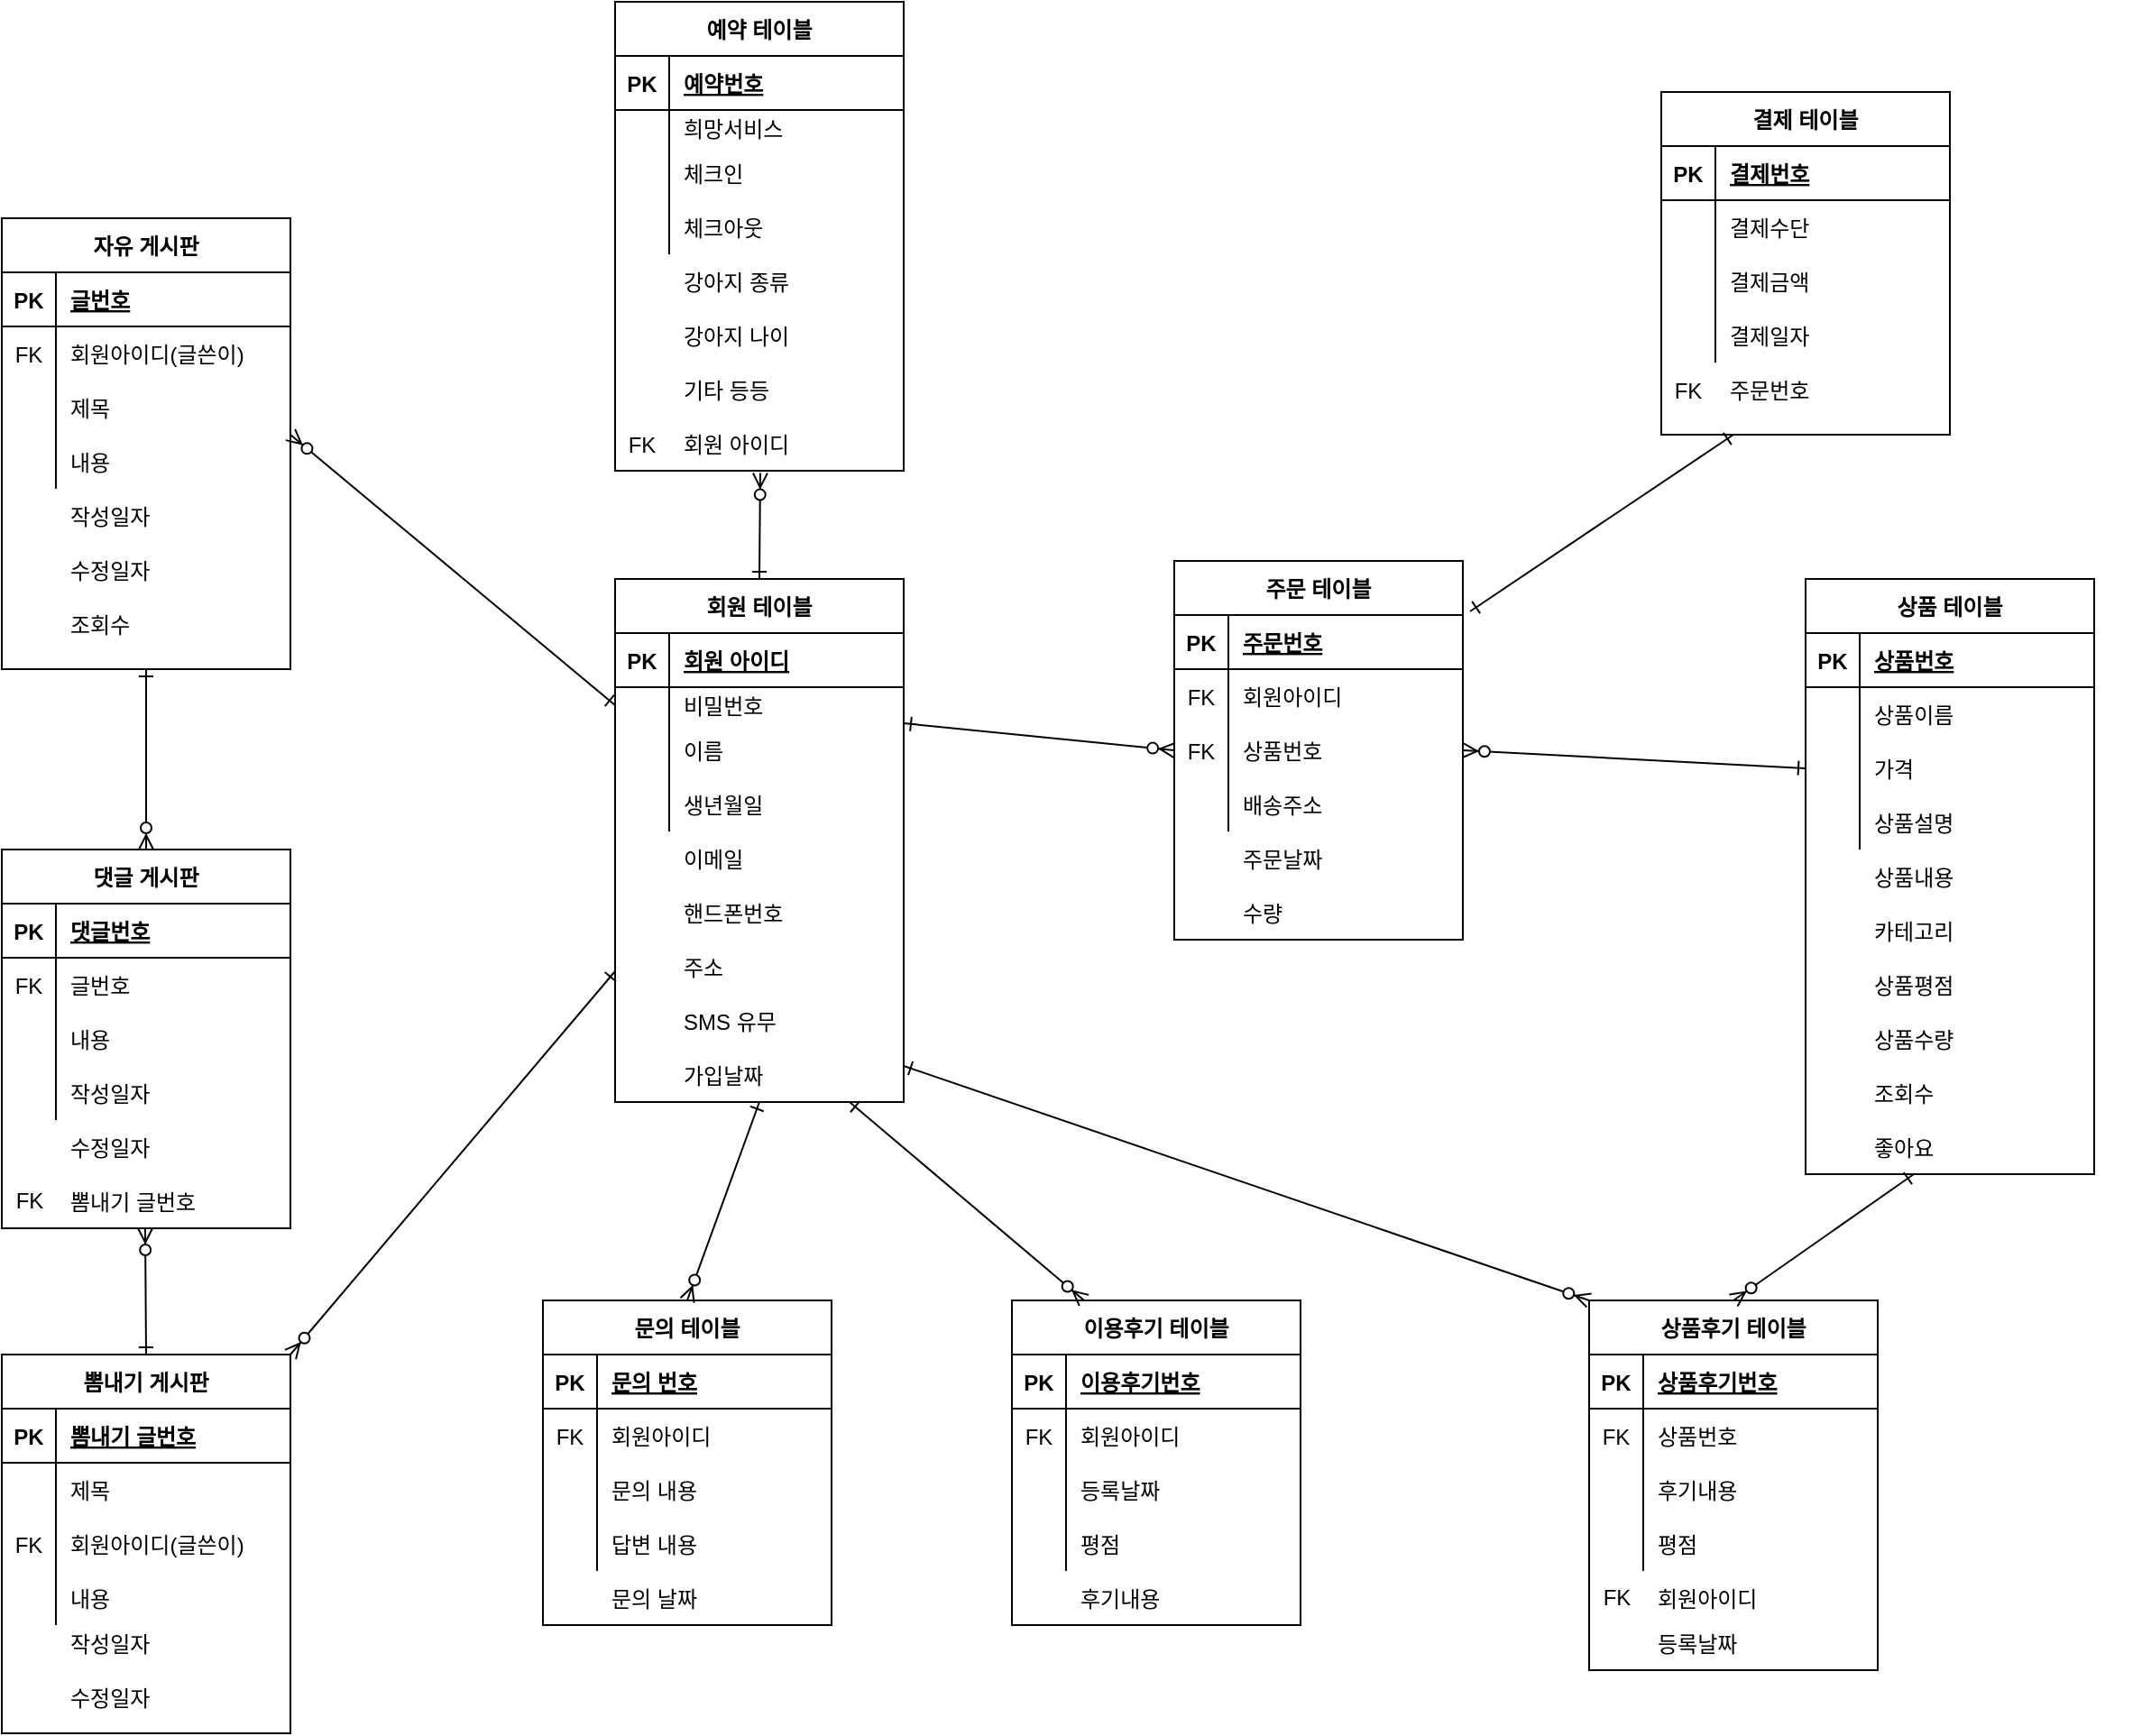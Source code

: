 <mxfile version="15.0.6" type="device"><diagram id="R2lEEEUBdFMjLlhIrx00" name="Page-1"><mxGraphModel dx="2881" dy="2234" grid="1" gridSize="10" guides="1" tooltips="1" connect="1" arrows="1" fold="1" page="1" pageScale="1" pageWidth="850" pageHeight="1100" math="0" shadow="0" extFonts="Permanent Marker^https://fonts.googleapis.com/css?family=Permanent+Marker"><root><mxCell id="0"/><mxCell id="1" parent="0"/><mxCell id="il6JlwwWQ7DgOIimiz9a-12" value="회원 테이블" style="shape=table;startSize=30;container=1;collapsible=1;childLayout=tableLayout;fixedRows=1;rowLines=0;fontStyle=1;align=center;resizeLast=1;" parent="1" vertex="1"><mxGeometry x="100" y="160" width="160" height="290" as="geometry"/></mxCell><mxCell id="il6JlwwWQ7DgOIimiz9a-13" value="" style="shape=partialRectangle;collapsible=0;dropTarget=0;pointerEvents=0;fillColor=none;top=0;left=0;bottom=1;right=0;points=[[0,0.5],[1,0.5]];portConstraint=eastwest;" parent="il6JlwwWQ7DgOIimiz9a-12" vertex="1"><mxGeometry y="30" width="160" height="30" as="geometry"/></mxCell><mxCell id="il6JlwwWQ7DgOIimiz9a-14" value="PK" style="shape=partialRectangle;connectable=0;fillColor=none;top=0;left=0;bottom=0;right=0;fontStyle=1;overflow=hidden;" parent="il6JlwwWQ7DgOIimiz9a-13" vertex="1"><mxGeometry width="30" height="30" as="geometry"/></mxCell><mxCell id="il6JlwwWQ7DgOIimiz9a-15" value="회원 아이디" style="shape=partialRectangle;connectable=0;fillColor=none;top=0;left=0;bottom=0;right=0;align=left;spacingLeft=6;fontStyle=5;overflow=hidden;" parent="il6JlwwWQ7DgOIimiz9a-13" vertex="1"><mxGeometry x="30" width="130" height="30" as="geometry"/></mxCell><mxCell id="il6JlwwWQ7DgOIimiz9a-16" value="" style="shape=partialRectangle;collapsible=0;dropTarget=0;pointerEvents=0;fillColor=none;top=0;left=0;bottom=0;right=0;points=[[0,0.5],[1,0.5]];portConstraint=eastwest;" parent="il6JlwwWQ7DgOIimiz9a-12" vertex="1"><mxGeometry y="60" width="160" height="20" as="geometry"/></mxCell><mxCell id="il6JlwwWQ7DgOIimiz9a-17" value="" style="shape=partialRectangle;connectable=0;fillColor=none;top=0;left=0;bottom=0;right=0;editable=1;overflow=hidden;" parent="il6JlwwWQ7DgOIimiz9a-16" vertex="1"><mxGeometry width="30" height="20" as="geometry"/></mxCell><mxCell id="il6JlwwWQ7DgOIimiz9a-18" value="비밀번호" style="shape=partialRectangle;connectable=0;fillColor=none;top=0;left=0;bottom=0;right=0;align=left;spacingLeft=6;overflow=hidden;" parent="il6JlwwWQ7DgOIimiz9a-16" vertex="1"><mxGeometry x="30" width="130" height="20" as="geometry"/></mxCell><mxCell id="il6JlwwWQ7DgOIimiz9a-19" value="" style="shape=partialRectangle;collapsible=0;dropTarget=0;pointerEvents=0;fillColor=none;top=0;left=0;bottom=0;right=0;points=[[0,0.5],[1,0.5]];portConstraint=eastwest;" parent="il6JlwwWQ7DgOIimiz9a-12" vertex="1"><mxGeometry y="80" width="160" height="30" as="geometry"/></mxCell><mxCell id="il6JlwwWQ7DgOIimiz9a-20" value="" style="shape=partialRectangle;connectable=0;fillColor=none;top=0;left=0;bottom=0;right=0;editable=1;overflow=hidden;" parent="il6JlwwWQ7DgOIimiz9a-19" vertex="1"><mxGeometry width="30" height="30" as="geometry"/></mxCell><mxCell id="il6JlwwWQ7DgOIimiz9a-21" value="이름" style="shape=partialRectangle;connectable=0;fillColor=none;top=0;left=0;bottom=0;right=0;align=left;spacingLeft=6;overflow=hidden;" parent="il6JlwwWQ7DgOIimiz9a-19" vertex="1"><mxGeometry x="30" width="130" height="30" as="geometry"/></mxCell><mxCell id="il6JlwwWQ7DgOIimiz9a-22" value="" style="shape=partialRectangle;collapsible=0;dropTarget=0;pointerEvents=0;fillColor=none;top=0;left=0;bottom=0;right=0;points=[[0,0.5],[1,0.5]];portConstraint=eastwest;" parent="il6JlwwWQ7DgOIimiz9a-12" vertex="1"><mxGeometry y="110" width="160" height="30" as="geometry"/></mxCell><mxCell id="il6JlwwWQ7DgOIimiz9a-23" value="" style="shape=partialRectangle;connectable=0;fillColor=none;top=0;left=0;bottom=0;right=0;editable=1;overflow=hidden;" parent="il6JlwwWQ7DgOIimiz9a-22" vertex="1"><mxGeometry width="30" height="30" as="geometry"/></mxCell><mxCell id="il6JlwwWQ7DgOIimiz9a-24" value="생년월일    " style="shape=partialRectangle;connectable=0;fillColor=none;top=0;left=0;bottom=0;right=0;align=left;spacingLeft=6;overflow=hidden;" parent="il6JlwwWQ7DgOIimiz9a-22" vertex="1"><mxGeometry x="30" width="130" height="30" as="geometry"/></mxCell><mxCell id="il6JlwwWQ7DgOIimiz9a-27" value="이메일" style="shape=partialRectangle;connectable=0;fillColor=none;top=0;left=0;bottom=0;right=0;align=left;spacingLeft=6;overflow=hidden;" parent="1" vertex="1"><mxGeometry x="130" y="300" width="130" height="30" as="geometry"/></mxCell><mxCell id="il6JlwwWQ7DgOIimiz9a-28" value="핸드폰번호" style="shape=partialRectangle;connectable=0;fillColor=none;top=0;left=0;bottom=0;right=0;align=left;spacingLeft=6;overflow=hidden;" parent="1" vertex="1"><mxGeometry x="130" y="330" width="130" height="30" as="geometry"/></mxCell><mxCell id="il6JlwwWQ7DgOIimiz9a-29" value="주소" style="shape=partialRectangle;connectable=0;fillColor=none;top=0;left=0;bottom=0;right=0;align=left;spacingLeft=6;overflow=hidden;" parent="1" vertex="1"><mxGeometry x="130" y="360" width="130" height="30" as="geometry"/></mxCell><mxCell id="il6JlwwWQ7DgOIimiz9a-30" value="SMS 유무" style="shape=partialRectangle;connectable=0;fillColor=none;top=0;left=0;bottom=0;right=0;align=left;spacingLeft=6;overflow=hidden;" parent="1" vertex="1"><mxGeometry x="130" y="390" width="130" height="30" as="geometry"/></mxCell><mxCell id="il6JlwwWQ7DgOIimiz9a-31" value="가입날짜" style="shape=partialRectangle;connectable=0;fillColor=none;top=0;left=0;bottom=0;right=0;align=left;spacingLeft=6;overflow=hidden;" parent="1" vertex="1"><mxGeometry x="130" y="420" width="130" height="30" as="geometry"/></mxCell><mxCell id="il6JlwwWQ7DgOIimiz9a-32" value="" style="shape=partialRectangle;connectable=0;fillColor=none;top=0;left=0;bottom=0;right=0;align=left;spacingLeft=6;overflow=hidden;" parent="1" vertex="1"><mxGeometry x="130" y="450" width="150" height="30" as="geometry"/></mxCell><mxCell id="il6JlwwWQ7DgOIimiz9a-33" value="주문 테이블" style="shape=table;startSize=30;container=1;collapsible=1;childLayout=tableLayout;fixedRows=1;rowLines=0;fontStyle=1;align=center;resizeLast=1;" parent="1" vertex="1"><mxGeometry x="410" y="150" width="160" height="210" as="geometry"/></mxCell><mxCell id="il6JlwwWQ7DgOIimiz9a-34" value="" style="shape=partialRectangle;collapsible=0;dropTarget=0;pointerEvents=0;fillColor=none;top=0;left=0;bottom=1;right=0;points=[[0,0.5],[1,0.5]];portConstraint=eastwest;" parent="il6JlwwWQ7DgOIimiz9a-33" vertex="1"><mxGeometry y="30" width="160" height="30" as="geometry"/></mxCell><mxCell id="il6JlwwWQ7DgOIimiz9a-35" value="PK" style="shape=partialRectangle;connectable=0;fillColor=none;top=0;left=0;bottom=0;right=0;fontStyle=1;overflow=hidden;" parent="il6JlwwWQ7DgOIimiz9a-34" vertex="1"><mxGeometry width="30" height="30" as="geometry"/></mxCell><mxCell id="il6JlwwWQ7DgOIimiz9a-36" value="주문번호" style="shape=partialRectangle;connectable=0;fillColor=none;top=0;left=0;bottom=0;right=0;align=left;spacingLeft=6;fontStyle=5;overflow=hidden;" parent="il6JlwwWQ7DgOIimiz9a-34" vertex="1"><mxGeometry x="30" width="130" height="30" as="geometry"/></mxCell><mxCell id="il6JlwwWQ7DgOIimiz9a-37" value="" style="shape=partialRectangle;collapsible=0;dropTarget=0;pointerEvents=0;fillColor=none;top=0;left=0;bottom=0;right=0;points=[[0,0.5],[1,0.5]];portConstraint=eastwest;" parent="il6JlwwWQ7DgOIimiz9a-33" vertex="1"><mxGeometry y="60" width="160" height="30" as="geometry"/></mxCell><mxCell id="il6JlwwWQ7DgOIimiz9a-38" value="FK" style="shape=partialRectangle;connectable=0;fillColor=none;top=0;left=0;bottom=0;right=0;editable=1;overflow=hidden;" parent="il6JlwwWQ7DgOIimiz9a-37" vertex="1"><mxGeometry width="30" height="30" as="geometry"/></mxCell><mxCell id="il6JlwwWQ7DgOIimiz9a-39" value="회원아이디" style="shape=partialRectangle;connectable=0;fillColor=none;top=0;left=0;bottom=0;right=0;align=left;spacingLeft=6;overflow=hidden;" parent="il6JlwwWQ7DgOIimiz9a-37" vertex="1"><mxGeometry x="30" width="130" height="30" as="geometry"/></mxCell><mxCell id="il6JlwwWQ7DgOIimiz9a-40" value="" style="shape=partialRectangle;collapsible=0;dropTarget=0;pointerEvents=0;fillColor=none;top=0;left=0;bottom=0;right=0;points=[[0,0.5],[1,0.5]];portConstraint=eastwest;" parent="il6JlwwWQ7DgOIimiz9a-33" vertex="1"><mxGeometry y="90" width="160" height="30" as="geometry"/></mxCell><mxCell id="il6JlwwWQ7DgOIimiz9a-41" value="FK" style="shape=partialRectangle;connectable=0;fillColor=none;top=0;left=0;bottom=0;right=0;editable=1;overflow=hidden;" parent="il6JlwwWQ7DgOIimiz9a-40" vertex="1"><mxGeometry width="30" height="30" as="geometry"/></mxCell><mxCell id="il6JlwwWQ7DgOIimiz9a-42" value="상품번호" style="shape=partialRectangle;connectable=0;fillColor=none;top=0;left=0;bottom=0;right=0;align=left;spacingLeft=6;overflow=hidden;" parent="il6JlwwWQ7DgOIimiz9a-40" vertex="1"><mxGeometry x="30" width="130" height="30" as="geometry"/></mxCell><mxCell id="il6JlwwWQ7DgOIimiz9a-43" value="" style="shape=partialRectangle;collapsible=0;dropTarget=0;pointerEvents=0;fillColor=none;top=0;left=0;bottom=0;right=0;points=[[0,0.5],[1,0.5]];portConstraint=eastwest;" parent="il6JlwwWQ7DgOIimiz9a-33" vertex="1"><mxGeometry y="120" width="160" height="30" as="geometry"/></mxCell><mxCell id="il6JlwwWQ7DgOIimiz9a-44" value="" style="shape=partialRectangle;connectable=0;fillColor=none;top=0;left=0;bottom=0;right=0;editable=1;overflow=hidden;" parent="il6JlwwWQ7DgOIimiz9a-43" vertex="1"><mxGeometry width="30" height="30" as="geometry"/></mxCell><mxCell id="il6JlwwWQ7DgOIimiz9a-45" value="배송주소" style="shape=partialRectangle;connectable=0;fillColor=none;top=0;left=0;bottom=0;right=0;align=left;spacingLeft=6;overflow=hidden;" parent="il6JlwwWQ7DgOIimiz9a-43" vertex="1"><mxGeometry x="30" width="130" height="30" as="geometry"/></mxCell><mxCell id="il6JlwwWQ7DgOIimiz9a-46" value="주문날짜" style="shape=partialRectangle;connectable=0;fillColor=none;top=0;left=0;bottom=0;right=0;align=left;spacingLeft=6;overflow=hidden;" parent="1" vertex="1"><mxGeometry x="440" y="300" width="130" height="30" as="geometry"/></mxCell><mxCell id="il6JlwwWQ7DgOIimiz9a-47" value="상품 테이블" style="shape=table;startSize=30;container=1;collapsible=1;childLayout=tableLayout;fixedRows=1;rowLines=0;fontStyle=1;align=center;resizeLast=1;" parent="1" vertex="1"><mxGeometry x="760" y="160" width="160" height="330" as="geometry"/></mxCell><mxCell id="il6JlwwWQ7DgOIimiz9a-48" value="" style="shape=partialRectangle;collapsible=0;dropTarget=0;pointerEvents=0;fillColor=none;top=0;left=0;bottom=1;right=0;points=[[0,0.5],[1,0.5]];portConstraint=eastwest;" parent="il6JlwwWQ7DgOIimiz9a-47" vertex="1"><mxGeometry y="30" width="160" height="30" as="geometry"/></mxCell><mxCell id="il6JlwwWQ7DgOIimiz9a-49" value="PK" style="shape=partialRectangle;connectable=0;fillColor=none;top=0;left=0;bottom=0;right=0;fontStyle=1;overflow=hidden;" parent="il6JlwwWQ7DgOIimiz9a-48" vertex="1"><mxGeometry width="30" height="30" as="geometry"/></mxCell><mxCell id="il6JlwwWQ7DgOIimiz9a-50" value="상품번호" style="shape=partialRectangle;connectable=0;fillColor=none;top=0;left=0;bottom=0;right=0;align=left;spacingLeft=6;fontStyle=5;overflow=hidden;" parent="il6JlwwWQ7DgOIimiz9a-48" vertex="1"><mxGeometry x="30" width="130" height="30" as="geometry"/></mxCell><mxCell id="il6JlwwWQ7DgOIimiz9a-51" value="" style="shape=partialRectangle;collapsible=0;dropTarget=0;pointerEvents=0;fillColor=none;top=0;left=0;bottom=0;right=0;points=[[0,0.5],[1,0.5]];portConstraint=eastwest;" parent="il6JlwwWQ7DgOIimiz9a-47" vertex="1"><mxGeometry y="60" width="160" height="30" as="geometry"/></mxCell><mxCell id="il6JlwwWQ7DgOIimiz9a-52" value="" style="shape=partialRectangle;connectable=0;fillColor=none;top=0;left=0;bottom=0;right=0;editable=1;overflow=hidden;" parent="il6JlwwWQ7DgOIimiz9a-51" vertex="1"><mxGeometry width="30" height="30" as="geometry"/></mxCell><mxCell id="il6JlwwWQ7DgOIimiz9a-53" value="상품이름" style="shape=partialRectangle;connectable=0;fillColor=none;top=0;left=0;bottom=0;right=0;align=left;spacingLeft=6;overflow=hidden;" parent="il6JlwwWQ7DgOIimiz9a-51" vertex="1"><mxGeometry x="30" width="130" height="30" as="geometry"/></mxCell><mxCell id="il6JlwwWQ7DgOIimiz9a-54" value="" style="shape=partialRectangle;collapsible=0;dropTarget=0;pointerEvents=0;fillColor=none;top=0;left=0;bottom=0;right=0;points=[[0,0.5],[1,0.5]];portConstraint=eastwest;" parent="il6JlwwWQ7DgOIimiz9a-47" vertex="1"><mxGeometry y="90" width="160" height="30" as="geometry"/></mxCell><mxCell id="il6JlwwWQ7DgOIimiz9a-55" value="" style="shape=partialRectangle;connectable=0;fillColor=none;top=0;left=0;bottom=0;right=0;editable=1;overflow=hidden;" parent="il6JlwwWQ7DgOIimiz9a-54" vertex="1"><mxGeometry width="30" height="30" as="geometry"/></mxCell><mxCell id="il6JlwwWQ7DgOIimiz9a-56" value="가격" style="shape=partialRectangle;connectable=0;fillColor=none;top=0;left=0;bottom=0;right=0;align=left;spacingLeft=6;overflow=hidden;" parent="il6JlwwWQ7DgOIimiz9a-54" vertex="1"><mxGeometry x="30" width="130" height="30" as="geometry"/></mxCell><mxCell id="il6JlwwWQ7DgOIimiz9a-57" value="" style="shape=partialRectangle;collapsible=0;dropTarget=0;pointerEvents=0;fillColor=none;top=0;left=0;bottom=0;right=0;points=[[0,0.5],[1,0.5]];portConstraint=eastwest;" parent="il6JlwwWQ7DgOIimiz9a-47" vertex="1"><mxGeometry y="120" width="160" height="30" as="geometry"/></mxCell><mxCell id="il6JlwwWQ7DgOIimiz9a-58" value="" style="shape=partialRectangle;connectable=0;fillColor=none;top=0;left=0;bottom=0;right=0;editable=1;overflow=hidden;" parent="il6JlwwWQ7DgOIimiz9a-57" vertex="1"><mxGeometry width="30" height="30" as="geometry"/></mxCell><mxCell id="il6JlwwWQ7DgOIimiz9a-59" value="상품설명" style="shape=partialRectangle;connectable=0;fillColor=none;top=0;left=0;bottom=0;right=0;align=left;spacingLeft=6;overflow=hidden;" parent="il6JlwwWQ7DgOIimiz9a-57" vertex="1"><mxGeometry x="30" width="130" height="30" as="geometry"/></mxCell><mxCell id="il6JlwwWQ7DgOIimiz9a-60" value="상품내용" style="shape=partialRectangle;connectable=0;fillColor=none;top=0;left=0;bottom=0;right=0;align=left;spacingLeft=6;overflow=hidden;" parent="1" vertex="1"><mxGeometry x="790" y="310" width="130" height="30" as="geometry"/></mxCell><mxCell id="il6JlwwWQ7DgOIimiz9a-61" value="카테고리" style="shape=partialRectangle;connectable=0;fillColor=none;top=0;left=0;bottom=0;right=0;align=left;spacingLeft=6;overflow=hidden;" parent="1" vertex="1"><mxGeometry x="790" y="340" width="130" height="30" as="geometry"/></mxCell><mxCell id="il6JlwwWQ7DgOIimiz9a-62" value="상품평점" style="shape=partialRectangle;connectable=0;fillColor=none;top=0;left=0;bottom=0;right=0;align=left;spacingLeft=6;overflow=hidden;" parent="1" vertex="1"><mxGeometry x="790" y="370" width="130" height="30" as="geometry"/></mxCell><mxCell id="il6JlwwWQ7DgOIimiz9a-63" value="상품수량" style="shape=partialRectangle;connectable=0;fillColor=none;top=0;left=0;bottom=0;right=0;align=left;spacingLeft=6;overflow=hidden;" parent="1" vertex="1"><mxGeometry x="790" y="400" width="130" height="30" as="geometry"/></mxCell><mxCell id="il6JlwwWQ7DgOIimiz9a-64" value="조회수" style="shape=partialRectangle;connectable=0;fillColor=none;top=0;left=0;bottom=0;right=0;align=left;spacingLeft=6;overflow=hidden;" parent="1" vertex="1"><mxGeometry x="790" y="430" width="130" height="30" as="geometry"/></mxCell><mxCell id="il6JlwwWQ7DgOIimiz9a-65" value="좋아요" style="shape=partialRectangle;connectable=0;fillColor=none;top=0;left=0;bottom=0;right=0;align=left;spacingLeft=6;overflow=hidden;" parent="1" vertex="1"><mxGeometry x="790" y="460" width="130" height="30" as="geometry"/></mxCell><mxCell id="il6JlwwWQ7DgOIimiz9a-79" value="예약 테이블" style="shape=table;startSize=30;container=1;collapsible=1;childLayout=tableLayout;fixedRows=1;rowLines=0;fontStyle=1;align=center;resizeLast=1;" parent="1" vertex="1"><mxGeometry x="100" y="-160" width="160" height="260" as="geometry"/></mxCell><mxCell id="il6JlwwWQ7DgOIimiz9a-80" value="" style="shape=partialRectangle;collapsible=0;dropTarget=0;pointerEvents=0;fillColor=none;top=0;left=0;bottom=1;right=0;points=[[0,0.5],[1,0.5]];portConstraint=eastwest;" parent="il6JlwwWQ7DgOIimiz9a-79" vertex="1"><mxGeometry y="30" width="160" height="30" as="geometry"/></mxCell><mxCell id="il6JlwwWQ7DgOIimiz9a-81" value="PK" style="shape=partialRectangle;connectable=0;fillColor=none;top=0;left=0;bottom=0;right=0;fontStyle=1;overflow=hidden;" parent="il6JlwwWQ7DgOIimiz9a-80" vertex="1"><mxGeometry width="30" height="30" as="geometry"/></mxCell><mxCell id="il6JlwwWQ7DgOIimiz9a-82" value="예약번호" style="shape=partialRectangle;connectable=0;fillColor=none;top=0;left=0;bottom=0;right=0;align=left;spacingLeft=6;fontStyle=5;overflow=hidden;" parent="il6JlwwWQ7DgOIimiz9a-80" vertex="1"><mxGeometry x="30" width="130" height="30" as="geometry"/></mxCell><mxCell id="il6JlwwWQ7DgOIimiz9a-83" value="" style="shape=partialRectangle;collapsible=0;dropTarget=0;pointerEvents=0;fillColor=none;top=0;left=0;bottom=0;right=0;points=[[0,0.5],[1,0.5]];portConstraint=eastwest;" parent="il6JlwwWQ7DgOIimiz9a-79" vertex="1"><mxGeometry y="60" width="160" height="20" as="geometry"/></mxCell><mxCell id="il6JlwwWQ7DgOIimiz9a-84" value="" style="shape=partialRectangle;connectable=0;fillColor=none;top=0;left=0;bottom=0;right=0;editable=1;overflow=hidden;" parent="il6JlwwWQ7DgOIimiz9a-83" vertex="1"><mxGeometry width="30" height="20" as="geometry"/></mxCell><mxCell id="il6JlwwWQ7DgOIimiz9a-85" value="희망서비스" style="shape=partialRectangle;connectable=0;fillColor=none;top=0;left=0;bottom=0;right=0;align=left;spacingLeft=6;overflow=hidden;" parent="il6JlwwWQ7DgOIimiz9a-83" vertex="1"><mxGeometry x="30" width="130" height="20" as="geometry"/></mxCell><mxCell id="il6JlwwWQ7DgOIimiz9a-86" value="" style="shape=partialRectangle;collapsible=0;dropTarget=0;pointerEvents=0;fillColor=none;top=0;left=0;bottom=0;right=0;points=[[0,0.5],[1,0.5]];portConstraint=eastwest;" parent="il6JlwwWQ7DgOIimiz9a-79" vertex="1"><mxGeometry y="80" width="160" height="30" as="geometry"/></mxCell><mxCell id="il6JlwwWQ7DgOIimiz9a-87" value="" style="shape=partialRectangle;connectable=0;fillColor=none;top=0;left=0;bottom=0;right=0;editable=1;overflow=hidden;" parent="il6JlwwWQ7DgOIimiz9a-86" vertex="1"><mxGeometry width="30" height="30" as="geometry"/></mxCell><mxCell id="il6JlwwWQ7DgOIimiz9a-88" value="체크인" style="shape=partialRectangle;connectable=0;fillColor=none;top=0;left=0;bottom=0;right=0;align=left;spacingLeft=6;overflow=hidden;" parent="il6JlwwWQ7DgOIimiz9a-86" vertex="1"><mxGeometry x="30" width="130" height="30" as="geometry"/></mxCell><mxCell id="il6JlwwWQ7DgOIimiz9a-89" value="" style="shape=partialRectangle;collapsible=0;dropTarget=0;pointerEvents=0;fillColor=none;top=0;left=0;bottom=0;right=0;points=[[0,0.5],[1,0.5]];portConstraint=eastwest;" parent="il6JlwwWQ7DgOIimiz9a-79" vertex="1"><mxGeometry y="110" width="160" height="30" as="geometry"/></mxCell><mxCell id="il6JlwwWQ7DgOIimiz9a-90" value="" style="shape=partialRectangle;connectable=0;fillColor=none;top=0;left=0;bottom=0;right=0;editable=1;overflow=hidden;" parent="il6JlwwWQ7DgOIimiz9a-89" vertex="1"><mxGeometry width="30" height="30" as="geometry"/></mxCell><mxCell id="il6JlwwWQ7DgOIimiz9a-91" value="체크아웃" style="shape=partialRectangle;connectable=0;fillColor=none;top=0;left=0;bottom=0;right=0;align=left;spacingLeft=6;overflow=hidden;" parent="il6JlwwWQ7DgOIimiz9a-89" vertex="1"><mxGeometry x="30" width="130" height="30" as="geometry"/></mxCell><mxCell id="il6JlwwWQ7DgOIimiz9a-92" value="" style="shape=partialRectangle;collapsible=0;dropTarget=0;pointerEvents=0;fillColor=none;top=0;left=0;bottom=0;right=0;points=[[0,0.5],[1,0.5]];portConstraint=eastwest;" parent="1" vertex="1"><mxGeometry x="100" y="-20" width="160" height="30" as="geometry"/></mxCell><mxCell id="il6JlwwWQ7DgOIimiz9a-93" value="" style="shape=partialRectangle;connectable=0;fillColor=none;top=0;left=0;bottom=0;right=0;editable=1;overflow=hidden;" parent="il6JlwwWQ7DgOIimiz9a-92" vertex="1"><mxGeometry width="30" height="30" as="geometry"/></mxCell><mxCell id="il6JlwwWQ7DgOIimiz9a-94" value="강아지 종류" style="shape=partialRectangle;connectable=0;fillColor=none;top=0;left=0;bottom=0;right=0;align=left;spacingLeft=6;overflow=hidden;" parent="il6JlwwWQ7DgOIimiz9a-92" vertex="1"><mxGeometry x="30" width="130" height="30" as="geometry"/></mxCell><mxCell id="il6JlwwWQ7DgOIimiz9a-95" value="" style="shape=partialRectangle;collapsible=0;dropTarget=0;pointerEvents=0;fillColor=none;top=0;left=0;bottom=0;right=0;points=[[0,0.5],[1,0.5]];portConstraint=eastwest;" parent="1" vertex="1"><mxGeometry x="100" y="10" width="160" height="30" as="geometry"/></mxCell><mxCell id="il6JlwwWQ7DgOIimiz9a-96" value="" style="shape=partialRectangle;connectable=0;fillColor=none;top=0;left=0;bottom=0;right=0;editable=1;overflow=hidden;" parent="il6JlwwWQ7DgOIimiz9a-95" vertex="1"><mxGeometry width="30" height="30" as="geometry"/></mxCell><mxCell id="il6JlwwWQ7DgOIimiz9a-97" value="강아지 나이" style="shape=partialRectangle;connectable=0;fillColor=none;top=0;left=0;bottom=0;right=0;align=left;spacingLeft=6;overflow=hidden;" parent="il6JlwwWQ7DgOIimiz9a-95" vertex="1"><mxGeometry x="30" width="130" height="30" as="geometry"/></mxCell><mxCell id="il6JlwwWQ7DgOIimiz9a-98" value="" style="shape=partialRectangle;collapsible=0;dropTarget=0;pointerEvents=0;fillColor=none;top=0;left=0;bottom=0;right=0;points=[[0,0.5],[1,0.5]];portConstraint=eastwest;" parent="1" vertex="1"><mxGeometry x="100" y="40" width="160" height="30" as="geometry"/></mxCell><mxCell id="il6JlwwWQ7DgOIimiz9a-99" value="" style="shape=partialRectangle;connectable=0;fillColor=none;top=0;left=0;bottom=0;right=0;editable=1;overflow=hidden;" parent="il6JlwwWQ7DgOIimiz9a-98" vertex="1"><mxGeometry width="30" height="30" as="geometry"/></mxCell><mxCell id="il6JlwwWQ7DgOIimiz9a-100" value="기타 등등" style="shape=partialRectangle;connectable=0;fillColor=none;top=0;left=0;bottom=0;right=0;align=left;spacingLeft=6;overflow=hidden;" parent="il6JlwwWQ7DgOIimiz9a-98" vertex="1"><mxGeometry x="30" width="130" height="30" as="geometry"/></mxCell><mxCell id="il6JlwwWQ7DgOIimiz9a-101" value="" style="shape=partialRectangle;collapsible=0;dropTarget=0;pointerEvents=0;fillColor=none;top=0;left=0;bottom=0;right=0;points=[[0,0.5],[1,0.5]];portConstraint=eastwest;" parent="1" vertex="1"><mxGeometry x="100" y="70" width="160" height="30" as="geometry"/></mxCell><mxCell id="il6JlwwWQ7DgOIimiz9a-102" value="" style="shape=partialRectangle;connectable=0;fillColor=none;top=0;left=0;bottom=0;right=0;editable=1;overflow=hidden;" parent="il6JlwwWQ7DgOIimiz9a-101" vertex="1"><mxGeometry width="30" height="30" as="geometry"/></mxCell><mxCell id="il6JlwwWQ7DgOIimiz9a-103" value="회원 아이디" style="shape=partialRectangle;connectable=0;fillColor=none;top=0;left=0;bottom=0;right=0;align=left;spacingLeft=6;overflow=hidden;" parent="il6JlwwWQ7DgOIimiz9a-101" vertex="1"><mxGeometry x="30" width="130" height="30" as="geometry"/></mxCell><mxCell id="il6JlwwWQ7DgOIimiz9a-104" value="FK" style="shape=partialRectangle;connectable=0;fillColor=none;top=0;left=0;bottom=0;right=0;editable=1;overflow=hidden;" parent="1" vertex="1"><mxGeometry x="100" y="75" width="30" height="20" as="geometry"/></mxCell><mxCell id="il6JlwwWQ7DgOIimiz9a-105" value="상품후기 테이블" style="shape=table;startSize=30;container=1;collapsible=1;childLayout=tableLayout;fixedRows=1;rowLines=0;fontStyle=1;align=center;resizeLast=1;" parent="1" vertex="1"><mxGeometry x="640" y="560" width="160" height="205" as="geometry"/></mxCell><mxCell id="il6JlwwWQ7DgOIimiz9a-106" value="" style="shape=partialRectangle;collapsible=0;dropTarget=0;pointerEvents=0;fillColor=none;top=0;left=0;bottom=1;right=0;points=[[0,0.5],[1,0.5]];portConstraint=eastwest;" parent="il6JlwwWQ7DgOIimiz9a-105" vertex="1"><mxGeometry y="30" width="160" height="30" as="geometry"/></mxCell><mxCell id="il6JlwwWQ7DgOIimiz9a-107" value="PK" style="shape=partialRectangle;connectable=0;fillColor=none;top=0;left=0;bottom=0;right=0;fontStyle=1;overflow=hidden;" parent="il6JlwwWQ7DgOIimiz9a-106" vertex="1"><mxGeometry width="30" height="30" as="geometry"/></mxCell><mxCell id="il6JlwwWQ7DgOIimiz9a-108" value="상품후기번호" style="shape=partialRectangle;connectable=0;fillColor=none;top=0;left=0;bottom=0;right=0;align=left;spacingLeft=6;fontStyle=5;overflow=hidden;" parent="il6JlwwWQ7DgOIimiz9a-106" vertex="1"><mxGeometry x="30" width="130" height="30" as="geometry"/></mxCell><mxCell id="il6JlwwWQ7DgOIimiz9a-109" value="" style="shape=partialRectangle;collapsible=0;dropTarget=0;pointerEvents=0;fillColor=none;top=0;left=0;bottom=0;right=0;points=[[0,0.5],[1,0.5]];portConstraint=eastwest;" parent="il6JlwwWQ7DgOIimiz9a-105" vertex="1"><mxGeometry y="60" width="160" height="30" as="geometry"/></mxCell><mxCell id="il6JlwwWQ7DgOIimiz9a-110" value="FK" style="shape=partialRectangle;connectable=0;fillColor=none;top=0;left=0;bottom=0;right=0;editable=1;overflow=hidden;" parent="il6JlwwWQ7DgOIimiz9a-109" vertex="1"><mxGeometry width="30" height="30" as="geometry"/></mxCell><mxCell id="il6JlwwWQ7DgOIimiz9a-111" value="상품번호" style="shape=partialRectangle;connectable=0;fillColor=none;top=0;left=0;bottom=0;right=0;align=left;spacingLeft=6;overflow=hidden;" parent="il6JlwwWQ7DgOIimiz9a-109" vertex="1"><mxGeometry x="30" width="130" height="30" as="geometry"/></mxCell><mxCell id="il6JlwwWQ7DgOIimiz9a-112" value="" style="shape=partialRectangle;collapsible=0;dropTarget=0;pointerEvents=0;fillColor=none;top=0;left=0;bottom=0;right=0;points=[[0,0.5],[1,0.5]];portConstraint=eastwest;" parent="il6JlwwWQ7DgOIimiz9a-105" vertex="1"><mxGeometry y="90" width="160" height="30" as="geometry"/></mxCell><mxCell id="il6JlwwWQ7DgOIimiz9a-113" value="" style="shape=partialRectangle;connectable=0;fillColor=none;top=0;left=0;bottom=0;right=0;editable=1;overflow=hidden;" parent="il6JlwwWQ7DgOIimiz9a-112" vertex="1"><mxGeometry width="30" height="30" as="geometry"/></mxCell><mxCell id="il6JlwwWQ7DgOIimiz9a-114" value="후기내용" style="shape=partialRectangle;connectable=0;fillColor=none;top=0;left=0;bottom=0;right=0;align=left;spacingLeft=6;overflow=hidden;" parent="il6JlwwWQ7DgOIimiz9a-112" vertex="1"><mxGeometry x="30" width="130" height="30" as="geometry"/></mxCell><mxCell id="il6JlwwWQ7DgOIimiz9a-115" value="" style="shape=partialRectangle;collapsible=0;dropTarget=0;pointerEvents=0;fillColor=none;top=0;left=0;bottom=0;right=0;points=[[0,0.5],[1,0.5]];portConstraint=eastwest;" parent="il6JlwwWQ7DgOIimiz9a-105" vertex="1"><mxGeometry y="120" width="160" height="30" as="geometry"/></mxCell><mxCell id="il6JlwwWQ7DgOIimiz9a-116" value="" style="shape=partialRectangle;connectable=0;fillColor=none;top=0;left=0;bottom=0;right=0;editable=1;overflow=hidden;" parent="il6JlwwWQ7DgOIimiz9a-115" vertex="1"><mxGeometry width="30" height="30" as="geometry"/></mxCell><mxCell id="il6JlwwWQ7DgOIimiz9a-117" value="평점" style="shape=partialRectangle;connectable=0;fillColor=none;top=0;left=0;bottom=0;right=0;align=left;spacingLeft=6;overflow=hidden;" parent="il6JlwwWQ7DgOIimiz9a-115" vertex="1"><mxGeometry x="30" width="130" height="30" as="geometry"/></mxCell><mxCell id="il6JlwwWQ7DgOIimiz9a-118" value="" style="shape=partialRectangle;collapsible=0;dropTarget=0;pointerEvents=0;fillColor=none;top=0;left=0;bottom=0;right=0;points=[[0,0.5],[1,0.5]];portConstraint=eastwest;" parent="1" vertex="1"><mxGeometry x="790" y="690" width="160" height="30" as="geometry"/></mxCell><mxCell id="il6JlwwWQ7DgOIimiz9a-119" value="" style="shape=partialRectangle;connectable=0;fillColor=none;top=0;left=0;bottom=0;right=0;editable=1;overflow=hidden;" parent="il6JlwwWQ7DgOIimiz9a-118" vertex="1"><mxGeometry width="30" height="30" as="geometry"/></mxCell><mxCell id="il6JlwwWQ7DgOIimiz9a-121" value="결제 테이블" style="shape=table;startSize=30;container=1;collapsible=1;childLayout=tableLayout;fixedRows=1;rowLines=0;fontStyle=1;align=center;resizeLast=1;" parent="1" vertex="1"><mxGeometry x="680" y="-110" width="160" height="190" as="geometry"/></mxCell><mxCell id="il6JlwwWQ7DgOIimiz9a-122" value="" style="shape=partialRectangle;collapsible=0;dropTarget=0;pointerEvents=0;fillColor=none;top=0;left=0;bottom=1;right=0;points=[[0,0.5],[1,0.5]];portConstraint=eastwest;" parent="il6JlwwWQ7DgOIimiz9a-121" vertex="1"><mxGeometry y="30" width="160" height="30" as="geometry"/></mxCell><mxCell id="il6JlwwWQ7DgOIimiz9a-123" value="PK" style="shape=partialRectangle;connectable=0;fillColor=none;top=0;left=0;bottom=0;right=0;fontStyle=1;overflow=hidden;" parent="il6JlwwWQ7DgOIimiz9a-122" vertex="1"><mxGeometry width="30" height="30" as="geometry"/></mxCell><mxCell id="il6JlwwWQ7DgOIimiz9a-124" value="결제번호" style="shape=partialRectangle;connectable=0;fillColor=none;top=0;left=0;bottom=0;right=0;align=left;spacingLeft=6;fontStyle=5;overflow=hidden;" parent="il6JlwwWQ7DgOIimiz9a-122" vertex="1"><mxGeometry x="30" width="130" height="30" as="geometry"/></mxCell><mxCell id="il6JlwwWQ7DgOIimiz9a-125" value="" style="shape=partialRectangle;collapsible=0;dropTarget=0;pointerEvents=0;fillColor=none;top=0;left=0;bottom=0;right=0;points=[[0,0.5],[1,0.5]];portConstraint=eastwest;" parent="il6JlwwWQ7DgOIimiz9a-121" vertex="1"><mxGeometry y="60" width="160" height="30" as="geometry"/></mxCell><mxCell id="il6JlwwWQ7DgOIimiz9a-126" value="" style="shape=partialRectangle;connectable=0;fillColor=none;top=0;left=0;bottom=0;right=0;editable=1;overflow=hidden;" parent="il6JlwwWQ7DgOIimiz9a-125" vertex="1"><mxGeometry width="30" height="30" as="geometry"/></mxCell><mxCell id="il6JlwwWQ7DgOIimiz9a-127" value="결제수단" style="shape=partialRectangle;connectable=0;fillColor=none;top=0;left=0;bottom=0;right=0;align=left;spacingLeft=6;overflow=hidden;" parent="il6JlwwWQ7DgOIimiz9a-125" vertex="1"><mxGeometry x="30" width="130" height="30" as="geometry"/></mxCell><mxCell id="il6JlwwWQ7DgOIimiz9a-128" value="" style="shape=partialRectangle;collapsible=0;dropTarget=0;pointerEvents=0;fillColor=none;top=0;left=0;bottom=0;right=0;points=[[0,0.5],[1,0.5]];portConstraint=eastwest;" parent="il6JlwwWQ7DgOIimiz9a-121" vertex="1"><mxGeometry y="90" width="160" height="30" as="geometry"/></mxCell><mxCell id="il6JlwwWQ7DgOIimiz9a-129" value="" style="shape=partialRectangle;connectable=0;fillColor=none;top=0;left=0;bottom=0;right=0;editable=1;overflow=hidden;" parent="il6JlwwWQ7DgOIimiz9a-128" vertex="1"><mxGeometry width="30" height="30" as="geometry"/></mxCell><mxCell id="il6JlwwWQ7DgOIimiz9a-130" value="결제금액" style="shape=partialRectangle;connectable=0;fillColor=none;top=0;left=0;bottom=0;right=0;align=left;spacingLeft=6;overflow=hidden;" parent="il6JlwwWQ7DgOIimiz9a-128" vertex="1"><mxGeometry x="30" width="130" height="30" as="geometry"/></mxCell><mxCell id="il6JlwwWQ7DgOIimiz9a-131" value="" style="shape=partialRectangle;collapsible=0;dropTarget=0;pointerEvents=0;fillColor=none;top=0;left=0;bottom=0;right=0;points=[[0,0.5],[1,0.5]];portConstraint=eastwest;" parent="il6JlwwWQ7DgOIimiz9a-121" vertex="1"><mxGeometry y="120" width="160" height="30" as="geometry"/></mxCell><mxCell id="il6JlwwWQ7DgOIimiz9a-132" value="" style="shape=partialRectangle;connectable=0;fillColor=none;top=0;left=0;bottom=0;right=0;editable=1;overflow=hidden;" parent="il6JlwwWQ7DgOIimiz9a-131" vertex="1"><mxGeometry width="30" height="30" as="geometry"/></mxCell><mxCell id="il6JlwwWQ7DgOIimiz9a-133" value="결제일자" style="shape=partialRectangle;connectable=0;fillColor=none;top=0;left=0;bottom=0;right=0;align=left;spacingLeft=6;overflow=hidden;" parent="il6JlwwWQ7DgOIimiz9a-131" vertex="1"><mxGeometry x="30" width="130" height="30" as="geometry"/></mxCell><mxCell id="il6JlwwWQ7DgOIimiz9a-134" value="이용후기 테이블" style="shape=table;startSize=30;container=1;collapsible=1;childLayout=tableLayout;fixedRows=1;rowLines=0;fontStyle=1;align=center;resizeLast=1;" parent="1" vertex="1"><mxGeometry x="320" y="560" width="160" height="180" as="geometry"/></mxCell><mxCell id="il6JlwwWQ7DgOIimiz9a-135" value="" style="shape=partialRectangle;collapsible=0;dropTarget=0;pointerEvents=0;fillColor=none;top=0;left=0;bottom=1;right=0;points=[[0,0.5],[1,0.5]];portConstraint=eastwest;" parent="il6JlwwWQ7DgOIimiz9a-134" vertex="1"><mxGeometry y="30" width="160" height="30" as="geometry"/></mxCell><mxCell id="il6JlwwWQ7DgOIimiz9a-136" value="PK" style="shape=partialRectangle;connectable=0;fillColor=none;top=0;left=0;bottom=0;right=0;fontStyle=1;overflow=hidden;" parent="il6JlwwWQ7DgOIimiz9a-135" vertex="1"><mxGeometry width="30" height="30" as="geometry"/></mxCell><mxCell id="il6JlwwWQ7DgOIimiz9a-137" value="이용후기번호" style="shape=partialRectangle;connectable=0;fillColor=none;top=0;left=0;bottom=0;right=0;align=left;spacingLeft=6;fontStyle=5;overflow=hidden;" parent="il6JlwwWQ7DgOIimiz9a-135" vertex="1"><mxGeometry x="30" width="130" height="30" as="geometry"/></mxCell><mxCell id="il6JlwwWQ7DgOIimiz9a-138" value="" style="shape=partialRectangle;collapsible=0;dropTarget=0;pointerEvents=0;fillColor=none;top=0;left=0;bottom=0;right=0;points=[[0,0.5],[1,0.5]];portConstraint=eastwest;" parent="il6JlwwWQ7DgOIimiz9a-134" vertex="1"><mxGeometry y="60" width="160" height="30" as="geometry"/></mxCell><mxCell id="il6JlwwWQ7DgOIimiz9a-139" value="FK" style="shape=partialRectangle;connectable=0;fillColor=none;top=0;left=0;bottom=0;right=0;editable=1;overflow=hidden;" parent="il6JlwwWQ7DgOIimiz9a-138" vertex="1"><mxGeometry width="30" height="30" as="geometry"/></mxCell><mxCell id="il6JlwwWQ7DgOIimiz9a-140" value="회원아이디" style="shape=partialRectangle;connectable=0;fillColor=none;top=0;left=0;bottom=0;right=0;align=left;spacingLeft=6;overflow=hidden;" parent="il6JlwwWQ7DgOIimiz9a-138" vertex="1"><mxGeometry x="30" width="130" height="30" as="geometry"/></mxCell><mxCell id="il6JlwwWQ7DgOIimiz9a-141" value="" style="shape=partialRectangle;collapsible=0;dropTarget=0;pointerEvents=0;fillColor=none;top=0;left=0;bottom=0;right=0;points=[[0,0.5],[1,0.5]];portConstraint=eastwest;" parent="il6JlwwWQ7DgOIimiz9a-134" vertex="1"><mxGeometry y="90" width="160" height="30" as="geometry"/></mxCell><mxCell id="il6JlwwWQ7DgOIimiz9a-142" value="" style="shape=partialRectangle;connectable=0;fillColor=none;top=0;left=0;bottom=0;right=0;editable=1;overflow=hidden;" parent="il6JlwwWQ7DgOIimiz9a-141" vertex="1"><mxGeometry width="30" height="30" as="geometry"/></mxCell><mxCell id="il6JlwwWQ7DgOIimiz9a-143" value="등록날짜" style="shape=partialRectangle;connectable=0;fillColor=none;top=0;left=0;bottom=0;right=0;align=left;spacingLeft=6;overflow=hidden;" parent="il6JlwwWQ7DgOIimiz9a-141" vertex="1"><mxGeometry x="30" width="130" height="30" as="geometry"/></mxCell><mxCell id="il6JlwwWQ7DgOIimiz9a-144" value="" style="shape=partialRectangle;collapsible=0;dropTarget=0;pointerEvents=0;fillColor=none;top=0;left=0;bottom=0;right=0;points=[[0,0.5],[1,0.5]];portConstraint=eastwest;" parent="il6JlwwWQ7DgOIimiz9a-134" vertex="1"><mxGeometry y="120" width="160" height="30" as="geometry"/></mxCell><mxCell id="il6JlwwWQ7DgOIimiz9a-145" value="" style="shape=partialRectangle;connectable=0;fillColor=none;top=0;left=0;bottom=0;right=0;editable=1;overflow=hidden;" parent="il6JlwwWQ7DgOIimiz9a-144" vertex="1"><mxGeometry width="30" height="30" as="geometry"/></mxCell><mxCell id="il6JlwwWQ7DgOIimiz9a-146" value="평점" style="shape=partialRectangle;connectable=0;fillColor=none;top=0;left=0;bottom=0;right=0;align=left;spacingLeft=6;overflow=hidden;" parent="il6JlwwWQ7DgOIimiz9a-144" vertex="1"><mxGeometry x="30" width="130" height="30" as="geometry"/></mxCell><mxCell id="il6JlwwWQ7DgOIimiz9a-147" value="회원아이디" style="shape=partialRectangle;connectable=0;fillColor=none;top=0;left=0;bottom=0;right=0;align=left;spacingLeft=6;overflow=hidden;" parent="1" vertex="1"><mxGeometry x="670" y="710" width="130" height="30" as="geometry"/></mxCell><mxCell id="il6JlwwWQ7DgOIimiz9a-148" value="FK" style="text;html=1;align=center;verticalAlign=middle;resizable=0;points=[];autosize=1;strokeColor=none;fillColor=none;" parent="1" vertex="1"><mxGeometry x="640" y="715" width="30" height="20" as="geometry"/></mxCell><mxCell id="il6JlwwWQ7DgOIimiz9a-149" value="후기내용" style="shape=partialRectangle;connectable=0;fillColor=none;top=0;left=0;bottom=0;right=0;align=left;spacingLeft=6;overflow=hidden;" parent="1" vertex="1"><mxGeometry x="350" y="710" width="130" height="30" as="geometry"/></mxCell><mxCell id="il6JlwwWQ7DgOIimiz9a-150" value="등록날짜" style="shape=partialRectangle;connectable=0;fillColor=none;top=0;left=0;bottom=0;right=0;align=left;spacingLeft=6;overflow=hidden;" parent="1" vertex="1"><mxGeometry x="670" y="735" width="130" height="30" as="geometry"/></mxCell><mxCell id="il6JlwwWQ7DgOIimiz9a-151" value="자유 게시판" style="shape=table;startSize=30;container=1;collapsible=1;childLayout=tableLayout;fixedRows=1;rowLines=0;fontStyle=1;align=center;resizeLast=1;" parent="1" vertex="1"><mxGeometry x="-240" y="-40" width="160" height="250" as="geometry"/></mxCell><mxCell id="il6JlwwWQ7DgOIimiz9a-152" value="" style="shape=partialRectangle;collapsible=0;dropTarget=0;pointerEvents=0;fillColor=none;top=0;left=0;bottom=1;right=0;points=[[0,0.5],[1,0.5]];portConstraint=eastwest;" parent="il6JlwwWQ7DgOIimiz9a-151" vertex="1"><mxGeometry y="30" width="160" height="30" as="geometry"/></mxCell><mxCell id="il6JlwwWQ7DgOIimiz9a-153" value="PK" style="shape=partialRectangle;connectable=0;fillColor=none;top=0;left=0;bottom=0;right=0;fontStyle=1;overflow=hidden;" parent="il6JlwwWQ7DgOIimiz9a-152" vertex="1"><mxGeometry width="30" height="30" as="geometry"/></mxCell><mxCell id="il6JlwwWQ7DgOIimiz9a-154" value="글번호" style="shape=partialRectangle;connectable=0;fillColor=none;top=0;left=0;bottom=0;right=0;align=left;spacingLeft=6;fontStyle=5;overflow=hidden;" parent="il6JlwwWQ7DgOIimiz9a-152" vertex="1"><mxGeometry x="30" width="130" height="30" as="geometry"/></mxCell><mxCell id="il6JlwwWQ7DgOIimiz9a-155" value="" style="shape=partialRectangle;collapsible=0;dropTarget=0;pointerEvents=0;fillColor=none;top=0;left=0;bottom=0;right=0;points=[[0,0.5],[1,0.5]];portConstraint=eastwest;" parent="il6JlwwWQ7DgOIimiz9a-151" vertex="1"><mxGeometry y="60" width="160" height="30" as="geometry"/></mxCell><mxCell id="il6JlwwWQ7DgOIimiz9a-156" value="FK" style="shape=partialRectangle;connectable=0;fillColor=none;top=0;left=0;bottom=0;right=0;editable=1;overflow=hidden;" parent="il6JlwwWQ7DgOIimiz9a-155" vertex="1"><mxGeometry width="30" height="30" as="geometry"/></mxCell><mxCell id="il6JlwwWQ7DgOIimiz9a-157" value="회원아이디(글쓴이)" style="shape=partialRectangle;connectable=0;fillColor=none;top=0;left=0;bottom=0;right=0;align=left;spacingLeft=6;overflow=hidden;" parent="il6JlwwWQ7DgOIimiz9a-155" vertex="1"><mxGeometry x="30" width="130" height="30" as="geometry"/></mxCell><mxCell id="il6JlwwWQ7DgOIimiz9a-158" value="" style="shape=partialRectangle;collapsible=0;dropTarget=0;pointerEvents=0;fillColor=none;top=0;left=0;bottom=0;right=0;points=[[0,0.5],[1,0.5]];portConstraint=eastwest;" parent="il6JlwwWQ7DgOIimiz9a-151" vertex="1"><mxGeometry y="90" width="160" height="30" as="geometry"/></mxCell><mxCell id="il6JlwwWQ7DgOIimiz9a-159" value="" style="shape=partialRectangle;connectable=0;fillColor=none;top=0;left=0;bottom=0;right=0;editable=1;overflow=hidden;" parent="il6JlwwWQ7DgOIimiz9a-158" vertex="1"><mxGeometry width="30" height="30" as="geometry"/></mxCell><mxCell id="il6JlwwWQ7DgOIimiz9a-160" value="제목" style="shape=partialRectangle;connectable=0;fillColor=none;top=0;left=0;bottom=0;right=0;align=left;spacingLeft=6;overflow=hidden;" parent="il6JlwwWQ7DgOIimiz9a-158" vertex="1"><mxGeometry x="30" width="130" height="30" as="geometry"/></mxCell><mxCell id="il6JlwwWQ7DgOIimiz9a-161" value="" style="shape=partialRectangle;collapsible=0;dropTarget=0;pointerEvents=0;fillColor=none;top=0;left=0;bottom=0;right=0;points=[[0,0.5],[1,0.5]];portConstraint=eastwest;" parent="il6JlwwWQ7DgOIimiz9a-151" vertex="1"><mxGeometry y="120" width="160" height="30" as="geometry"/></mxCell><mxCell id="il6JlwwWQ7DgOIimiz9a-162" value="" style="shape=partialRectangle;connectable=0;fillColor=none;top=0;left=0;bottom=0;right=0;editable=1;overflow=hidden;" parent="il6JlwwWQ7DgOIimiz9a-161" vertex="1"><mxGeometry width="30" height="30" as="geometry"/></mxCell><mxCell id="il6JlwwWQ7DgOIimiz9a-163" value="내용" style="shape=partialRectangle;connectable=0;fillColor=none;top=0;left=0;bottom=0;right=0;align=left;spacingLeft=6;overflow=hidden;" parent="il6JlwwWQ7DgOIimiz9a-161" vertex="1"><mxGeometry x="30" width="130" height="30" as="geometry"/></mxCell><mxCell id="il6JlwwWQ7DgOIimiz9a-164" value="작성일자" style="shape=partialRectangle;connectable=0;fillColor=none;top=0;left=0;bottom=0;right=0;align=left;spacingLeft=6;overflow=hidden;" parent="1" vertex="1"><mxGeometry x="-210" y="110" width="130" height="30" as="geometry"/></mxCell><mxCell id="il6JlwwWQ7DgOIimiz9a-165" value="수정일자" style="shape=partialRectangle;connectable=0;fillColor=none;top=0;left=0;bottom=0;right=0;align=left;spacingLeft=6;overflow=hidden;" parent="1" vertex="1"><mxGeometry x="-210" y="140" width="130" height="30" as="geometry"/></mxCell><mxCell id="il6JlwwWQ7DgOIimiz9a-166" value="조회수" style="shape=partialRectangle;connectable=0;fillColor=none;top=0;left=0;bottom=0;right=0;align=left;spacingLeft=6;overflow=hidden;" parent="1" vertex="1"><mxGeometry x="-210" y="170" width="130" height="30" as="geometry"/></mxCell><mxCell id="il6JlwwWQ7DgOIimiz9a-167" value="댓글 게시판" style="shape=table;startSize=30;container=1;collapsible=1;childLayout=tableLayout;fixedRows=1;rowLines=0;fontStyle=1;align=center;resizeLast=1;" parent="1" vertex="1"><mxGeometry x="-240" y="310" width="160" height="210" as="geometry"/></mxCell><mxCell id="il6JlwwWQ7DgOIimiz9a-168" value="" style="shape=partialRectangle;collapsible=0;dropTarget=0;pointerEvents=0;fillColor=none;top=0;left=0;bottom=1;right=0;points=[[0,0.5],[1,0.5]];portConstraint=eastwest;" parent="il6JlwwWQ7DgOIimiz9a-167" vertex="1"><mxGeometry y="30" width="160" height="30" as="geometry"/></mxCell><mxCell id="il6JlwwWQ7DgOIimiz9a-169" value="PK" style="shape=partialRectangle;connectable=0;fillColor=none;top=0;left=0;bottom=0;right=0;fontStyle=1;overflow=hidden;" parent="il6JlwwWQ7DgOIimiz9a-168" vertex="1"><mxGeometry width="30" height="30" as="geometry"/></mxCell><mxCell id="il6JlwwWQ7DgOIimiz9a-170" value="댓글번호" style="shape=partialRectangle;connectable=0;fillColor=none;top=0;left=0;bottom=0;right=0;align=left;spacingLeft=6;fontStyle=5;overflow=hidden;" parent="il6JlwwWQ7DgOIimiz9a-168" vertex="1"><mxGeometry x="30" width="130" height="30" as="geometry"/></mxCell><mxCell id="il6JlwwWQ7DgOIimiz9a-171" value="" style="shape=partialRectangle;collapsible=0;dropTarget=0;pointerEvents=0;fillColor=none;top=0;left=0;bottom=0;right=0;points=[[0,0.5],[1,0.5]];portConstraint=eastwest;" parent="il6JlwwWQ7DgOIimiz9a-167" vertex="1"><mxGeometry y="60" width="160" height="30" as="geometry"/></mxCell><mxCell id="il6JlwwWQ7DgOIimiz9a-172" value="FK" style="shape=partialRectangle;connectable=0;fillColor=none;top=0;left=0;bottom=0;right=0;editable=1;overflow=hidden;" parent="il6JlwwWQ7DgOIimiz9a-171" vertex="1"><mxGeometry width="30" height="30" as="geometry"/></mxCell><mxCell id="il6JlwwWQ7DgOIimiz9a-173" value="글번호" style="shape=partialRectangle;connectable=0;fillColor=none;top=0;left=0;bottom=0;right=0;align=left;spacingLeft=6;overflow=hidden;" parent="il6JlwwWQ7DgOIimiz9a-171" vertex="1"><mxGeometry x="30" width="130" height="30" as="geometry"/></mxCell><mxCell id="il6JlwwWQ7DgOIimiz9a-174" value="" style="shape=partialRectangle;collapsible=0;dropTarget=0;pointerEvents=0;fillColor=none;top=0;left=0;bottom=0;right=0;points=[[0,0.5],[1,0.5]];portConstraint=eastwest;" parent="il6JlwwWQ7DgOIimiz9a-167" vertex="1"><mxGeometry y="90" width="160" height="30" as="geometry"/></mxCell><mxCell id="il6JlwwWQ7DgOIimiz9a-175" value="" style="shape=partialRectangle;connectable=0;fillColor=none;top=0;left=0;bottom=0;right=0;editable=1;overflow=hidden;" parent="il6JlwwWQ7DgOIimiz9a-174" vertex="1"><mxGeometry width="30" height="30" as="geometry"/></mxCell><mxCell id="il6JlwwWQ7DgOIimiz9a-176" value="내용" style="shape=partialRectangle;connectable=0;fillColor=none;top=0;left=0;bottom=0;right=0;align=left;spacingLeft=6;overflow=hidden;" parent="il6JlwwWQ7DgOIimiz9a-174" vertex="1"><mxGeometry x="30" width="130" height="30" as="geometry"/></mxCell><mxCell id="il6JlwwWQ7DgOIimiz9a-177" value="" style="shape=partialRectangle;collapsible=0;dropTarget=0;pointerEvents=0;fillColor=none;top=0;left=0;bottom=0;right=0;points=[[0,0.5],[1,0.5]];portConstraint=eastwest;" parent="il6JlwwWQ7DgOIimiz9a-167" vertex="1"><mxGeometry y="120" width="160" height="30" as="geometry"/></mxCell><mxCell id="il6JlwwWQ7DgOIimiz9a-178" value="" style="shape=partialRectangle;connectable=0;fillColor=none;top=0;left=0;bottom=0;right=0;editable=1;overflow=hidden;" parent="il6JlwwWQ7DgOIimiz9a-177" vertex="1"><mxGeometry width="30" height="30" as="geometry"/></mxCell><mxCell id="il6JlwwWQ7DgOIimiz9a-179" value="" style="shape=partialRectangle;connectable=0;fillColor=none;top=0;left=0;bottom=0;right=0;align=left;spacingLeft=6;overflow=hidden;" parent="il6JlwwWQ7DgOIimiz9a-177" vertex="1"><mxGeometry x="30" width="130" height="30" as="geometry"/></mxCell><mxCell id="il6JlwwWQ7DgOIimiz9a-180" value="수정일자" style="shape=partialRectangle;connectable=0;fillColor=none;top=0;left=0;bottom=0;right=0;align=left;spacingLeft=6;overflow=hidden;" parent="1" vertex="1"><mxGeometry x="-210" y="460" width="130" height="30" as="geometry"/></mxCell><mxCell id="il6JlwwWQ7DgOIimiz9a-181" value="작성일자" style="shape=partialRectangle;connectable=0;fillColor=none;top=0;left=0;bottom=0;right=0;align=left;spacingLeft=6;overflow=hidden;" parent="1" vertex="1"><mxGeometry x="-210" y="430" width="130" height="30" as="geometry"/></mxCell><mxCell id="il6JlwwWQ7DgOIimiz9a-182" value="뽐내기 게시판" style="shape=table;startSize=30;container=1;collapsible=1;childLayout=tableLayout;fixedRows=1;rowLines=0;fontStyle=1;align=center;resizeLast=1;" parent="1" vertex="1"><mxGeometry x="-240" y="590" width="160" height="210" as="geometry"/></mxCell><mxCell id="il6JlwwWQ7DgOIimiz9a-183" value="" style="shape=partialRectangle;collapsible=0;dropTarget=0;pointerEvents=0;fillColor=none;top=0;left=0;bottom=1;right=0;points=[[0,0.5],[1,0.5]];portConstraint=eastwest;" parent="il6JlwwWQ7DgOIimiz9a-182" vertex="1"><mxGeometry y="30" width="160" height="30" as="geometry"/></mxCell><mxCell id="il6JlwwWQ7DgOIimiz9a-184" value="PK" style="shape=partialRectangle;connectable=0;fillColor=none;top=0;left=0;bottom=0;right=0;fontStyle=1;overflow=hidden;" parent="il6JlwwWQ7DgOIimiz9a-183" vertex="1"><mxGeometry width="30" height="30" as="geometry"/></mxCell><mxCell id="il6JlwwWQ7DgOIimiz9a-185" value="뽐내기 글번호" style="shape=partialRectangle;connectable=0;fillColor=none;top=0;left=0;bottom=0;right=0;align=left;spacingLeft=6;fontStyle=5;overflow=hidden;" parent="il6JlwwWQ7DgOIimiz9a-183" vertex="1"><mxGeometry x="30" width="130" height="30" as="geometry"/></mxCell><mxCell id="il6JlwwWQ7DgOIimiz9a-186" value="" style="shape=partialRectangle;collapsible=0;dropTarget=0;pointerEvents=0;fillColor=none;top=0;left=0;bottom=0;right=0;points=[[0,0.5],[1,0.5]];portConstraint=eastwest;" parent="il6JlwwWQ7DgOIimiz9a-182" vertex="1"><mxGeometry y="60" width="160" height="30" as="geometry"/></mxCell><mxCell id="il6JlwwWQ7DgOIimiz9a-187" value="" style="shape=partialRectangle;connectable=0;fillColor=none;top=0;left=0;bottom=0;right=0;editable=1;overflow=hidden;" parent="il6JlwwWQ7DgOIimiz9a-186" vertex="1"><mxGeometry width="30" height="30" as="geometry"/></mxCell><mxCell id="il6JlwwWQ7DgOIimiz9a-188" value="제목" style="shape=partialRectangle;connectable=0;fillColor=none;top=0;left=0;bottom=0;right=0;align=left;spacingLeft=6;overflow=hidden;" parent="il6JlwwWQ7DgOIimiz9a-186" vertex="1"><mxGeometry x="30" width="130" height="30" as="geometry"/></mxCell><mxCell id="il6JlwwWQ7DgOIimiz9a-192" value="" style="shape=partialRectangle;collapsible=0;dropTarget=0;pointerEvents=0;fillColor=none;top=0;left=0;bottom=0;right=0;points=[[0,0.5],[1,0.5]];portConstraint=eastwest;" parent="il6JlwwWQ7DgOIimiz9a-182" vertex="1"><mxGeometry y="90" width="160" height="30" as="geometry"/></mxCell><mxCell id="il6JlwwWQ7DgOIimiz9a-193" value="FK" style="shape=partialRectangle;connectable=0;fillColor=none;top=0;left=0;bottom=0;right=0;editable=1;overflow=hidden;" parent="il6JlwwWQ7DgOIimiz9a-192" vertex="1"><mxGeometry width="30" height="30" as="geometry"/></mxCell><mxCell id="il6JlwwWQ7DgOIimiz9a-194" value="회원아이디(글쓴이)" style="shape=partialRectangle;connectable=0;fillColor=none;top=0;left=0;bottom=0;right=0;align=left;spacingLeft=6;overflow=hidden;" parent="il6JlwwWQ7DgOIimiz9a-192" vertex="1"><mxGeometry x="30" width="130" height="30" as="geometry"/></mxCell><mxCell id="il6JlwwWQ7DgOIimiz9a-189" value="" style="shape=partialRectangle;collapsible=0;dropTarget=0;pointerEvents=0;fillColor=none;top=0;left=0;bottom=0;right=0;points=[[0,0.5],[1,0.5]];portConstraint=eastwest;" parent="il6JlwwWQ7DgOIimiz9a-182" vertex="1"><mxGeometry y="120" width="160" height="30" as="geometry"/></mxCell><mxCell id="il6JlwwWQ7DgOIimiz9a-190" value="" style="shape=partialRectangle;connectable=0;fillColor=none;top=0;left=0;bottom=0;right=0;editable=1;overflow=hidden;" parent="il6JlwwWQ7DgOIimiz9a-189" vertex="1"><mxGeometry width="30" height="30" as="geometry"/></mxCell><mxCell id="il6JlwwWQ7DgOIimiz9a-191" value="" style="shape=partialRectangle;connectable=0;fillColor=none;top=0;left=0;bottom=0;right=0;align=left;spacingLeft=6;overflow=hidden;" parent="il6JlwwWQ7DgOIimiz9a-189" vertex="1"><mxGeometry x="30" width="130" height="30" as="geometry"/></mxCell><mxCell id="il6JlwwWQ7DgOIimiz9a-195" value="수정일자" style="shape=partialRectangle;connectable=0;fillColor=none;top=0;left=0;bottom=0;right=0;align=left;spacingLeft=6;overflow=hidden;" parent="1" vertex="1"><mxGeometry x="-210" y="765" width="130" height="30" as="geometry"/></mxCell><mxCell id="il6JlwwWQ7DgOIimiz9a-196" value="작성일자" style="shape=partialRectangle;connectable=0;fillColor=none;top=0;left=0;bottom=0;right=0;align=left;spacingLeft=6;overflow=hidden;" parent="1" vertex="1"><mxGeometry x="-210" y="735" width="130" height="30" as="geometry"/></mxCell><mxCell id="il6JlwwWQ7DgOIimiz9a-197" value="내용" style="shape=partialRectangle;connectable=0;fillColor=none;top=0;left=0;bottom=0;right=0;align=left;spacingLeft=6;overflow=hidden;" parent="1" vertex="1"><mxGeometry x="-210" y="710" width="130" height="30" as="geometry"/></mxCell><mxCell id="il6JlwwWQ7DgOIimiz9a-198" value="문의 테이블" style="shape=table;startSize=30;container=1;collapsible=1;childLayout=tableLayout;fixedRows=1;rowLines=0;fontStyle=1;align=center;resizeLast=1;" parent="1" vertex="1"><mxGeometry x="60" y="560" width="160" height="180" as="geometry"/></mxCell><mxCell id="il6JlwwWQ7DgOIimiz9a-199" value="" style="shape=partialRectangle;collapsible=0;dropTarget=0;pointerEvents=0;fillColor=none;top=0;left=0;bottom=1;right=0;points=[[0,0.5],[1,0.5]];portConstraint=eastwest;" parent="il6JlwwWQ7DgOIimiz9a-198" vertex="1"><mxGeometry y="30" width="160" height="30" as="geometry"/></mxCell><mxCell id="il6JlwwWQ7DgOIimiz9a-200" value="PK" style="shape=partialRectangle;connectable=0;fillColor=none;top=0;left=0;bottom=0;right=0;fontStyle=1;overflow=hidden;" parent="il6JlwwWQ7DgOIimiz9a-199" vertex="1"><mxGeometry width="30" height="30" as="geometry"/></mxCell><mxCell id="il6JlwwWQ7DgOIimiz9a-201" value="문의 번호" style="shape=partialRectangle;connectable=0;fillColor=none;top=0;left=0;bottom=0;right=0;align=left;spacingLeft=6;fontStyle=5;overflow=hidden;" parent="il6JlwwWQ7DgOIimiz9a-199" vertex="1"><mxGeometry x="30" width="130" height="30" as="geometry"/></mxCell><mxCell id="il6JlwwWQ7DgOIimiz9a-202" value="" style="shape=partialRectangle;collapsible=0;dropTarget=0;pointerEvents=0;fillColor=none;top=0;left=0;bottom=0;right=0;points=[[0,0.5],[1,0.5]];portConstraint=eastwest;" parent="il6JlwwWQ7DgOIimiz9a-198" vertex="1"><mxGeometry y="60" width="160" height="30" as="geometry"/></mxCell><mxCell id="il6JlwwWQ7DgOIimiz9a-203" value="FK" style="shape=partialRectangle;connectable=0;fillColor=none;top=0;left=0;bottom=0;right=0;editable=1;overflow=hidden;" parent="il6JlwwWQ7DgOIimiz9a-202" vertex="1"><mxGeometry width="30" height="30" as="geometry"/></mxCell><mxCell id="il6JlwwWQ7DgOIimiz9a-204" value="회원아이디" style="shape=partialRectangle;connectable=0;fillColor=none;top=0;left=0;bottom=0;right=0;align=left;spacingLeft=6;overflow=hidden;" parent="il6JlwwWQ7DgOIimiz9a-202" vertex="1"><mxGeometry x="30" width="130" height="30" as="geometry"/></mxCell><mxCell id="il6JlwwWQ7DgOIimiz9a-205" value="" style="shape=partialRectangle;collapsible=0;dropTarget=0;pointerEvents=0;fillColor=none;top=0;left=0;bottom=0;right=0;points=[[0,0.5],[1,0.5]];portConstraint=eastwest;" parent="il6JlwwWQ7DgOIimiz9a-198" vertex="1"><mxGeometry y="90" width="160" height="30" as="geometry"/></mxCell><mxCell id="il6JlwwWQ7DgOIimiz9a-206" value="" style="shape=partialRectangle;connectable=0;fillColor=none;top=0;left=0;bottom=0;right=0;editable=1;overflow=hidden;" parent="il6JlwwWQ7DgOIimiz9a-205" vertex="1"><mxGeometry width="30" height="30" as="geometry"/></mxCell><mxCell id="il6JlwwWQ7DgOIimiz9a-207" value="문의 내용" style="shape=partialRectangle;connectable=0;fillColor=none;top=0;left=0;bottom=0;right=0;align=left;spacingLeft=6;overflow=hidden;" parent="il6JlwwWQ7DgOIimiz9a-205" vertex="1"><mxGeometry x="30" width="130" height="30" as="geometry"/></mxCell><mxCell id="il6JlwwWQ7DgOIimiz9a-208" value="" style="shape=partialRectangle;collapsible=0;dropTarget=0;pointerEvents=0;fillColor=none;top=0;left=0;bottom=0;right=0;points=[[0,0.5],[1,0.5]];portConstraint=eastwest;" parent="il6JlwwWQ7DgOIimiz9a-198" vertex="1"><mxGeometry y="120" width="160" height="30" as="geometry"/></mxCell><mxCell id="il6JlwwWQ7DgOIimiz9a-209" value="" style="shape=partialRectangle;connectable=0;fillColor=none;top=0;left=0;bottom=0;right=0;editable=1;overflow=hidden;" parent="il6JlwwWQ7DgOIimiz9a-208" vertex="1"><mxGeometry width="30" height="30" as="geometry"/></mxCell><mxCell id="il6JlwwWQ7DgOIimiz9a-210" value="답변 내용" style="shape=partialRectangle;connectable=0;fillColor=none;top=0;left=0;bottom=0;right=0;align=left;spacingLeft=6;overflow=hidden;" parent="il6JlwwWQ7DgOIimiz9a-208" vertex="1"><mxGeometry x="30" width="130" height="30" as="geometry"/></mxCell><mxCell id="il6JlwwWQ7DgOIimiz9a-211" value="문의 날짜" style="shape=partialRectangle;connectable=0;fillColor=none;top=0;left=0;bottom=0;right=0;align=left;spacingLeft=6;overflow=hidden;" parent="1" vertex="1"><mxGeometry x="90" y="710" width="130" height="30" as="geometry"/></mxCell><mxCell id="il6JlwwWQ7DgOIimiz9a-212" value="" style="endArrow=ERzeroToMany;html=1;entryX=0;entryY=0.5;entryDx=0;entryDy=0;endFill=1;startArrow=ERone;startFill=0;" parent="1" target="il6JlwwWQ7DgOIimiz9a-40" edge="1"><mxGeometry width="50" height="50" relative="1" as="geometry"><mxPoint x="260" y="240" as="sourcePoint"/><mxPoint x="420" y="100" as="targetPoint"/></mxGeometry></mxCell><mxCell id="il6JlwwWQ7DgOIimiz9a-214" value="" style="endArrow=ERone;html=1;exitX=1;exitY=0.5;exitDx=0;exitDy=0;entryX=0;entryY=0.5;entryDx=0;entryDy=0;startArrow=ERzeroToMany;startFill=1;endFill=0;" parent="1" source="il6JlwwWQ7DgOIimiz9a-40" target="il6JlwwWQ7DgOIimiz9a-54" edge="1"><mxGeometry width="50" height="50" relative="1" as="geometry"><mxPoint x="650" y="290" as="sourcePoint"/><mxPoint x="700" y="240" as="targetPoint"/></mxGeometry></mxCell><mxCell id="il6JlwwWQ7DgOIimiz9a-216" value="주문번호" style="shape=partialRectangle;connectable=0;fillColor=none;top=0;left=0;bottom=0;right=0;align=left;spacingLeft=6;overflow=hidden;" parent="1" vertex="1"><mxGeometry x="710" y="40" width="130" height="30" as="geometry"/></mxCell><mxCell id="il6JlwwWQ7DgOIimiz9a-217" value="FK" style="shape=partialRectangle;connectable=0;fillColor=none;top=0;left=0;bottom=0;right=0;editable=1;overflow=hidden;" parent="1" vertex="1"><mxGeometry x="680" y="40" width="30" height="30" as="geometry"/></mxCell><mxCell id="il6JlwwWQ7DgOIimiz9a-218" value="" style="endArrow=ERone;html=1;entryX=0.25;entryY=1;entryDx=0;entryDy=0;startArrow=ERone;startFill=0;endFill=0;" parent="1" target="il6JlwwWQ7DgOIimiz9a-121" edge="1"><mxGeometry width="50" height="50" relative="1" as="geometry"><mxPoint x="574" y="178" as="sourcePoint"/><mxPoint x="620" y="-50" as="targetPoint"/></mxGeometry></mxCell><mxCell id="il6JlwwWQ7DgOIimiz9a-219" value="" style="endArrow=ERone;html=1;exitX=0.5;exitY=0;exitDx=0;exitDy=0;endFill=0;startArrow=ERzeroToMany;startFill=1;" parent="1" source="il6JlwwWQ7DgOIimiz9a-105" edge="1"><mxGeometry width="50" height="50" relative="1" as="geometry"><mxPoint x="770" y="540" as="sourcePoint"/><mxPoint x="820" y="490" as="targetPoint"/></mxGeometry></mxCell><mxCell id="il6JlwwWQ7DgOIimiz9a-220" value="" style="endArrow=ERzeroToMany;html=1;entryX=0;entryY=0;entryDx=0;entryDy=0;endFill=1;startArrow=ERone;startFill=0;" parent="1" target="il6JlwwWQ7DgOIimiz9a-105" edge="1"><mxGeometry width="50" height="50" relative="1" as="geometry"><mxPoint x="260" y="430" as="sourcePoint"/><mxPoint x="360" y="390" as="targetPoint"/></mxGeometry></mxCell><mxCell id="il6JlwwWQ7DgOIimiz9a-222" value="" style="endArrow=ERone;html=1;entryX=0;entryY=0.5;entryDx=0;entryDy=0;endFill=0;startArrow=ERzeroToMany;startFill=1;" parent="1" target="il6JlwwWQ7DgOIimiz9a-16" edge="1"><mxGeometry width="50" height="50" relative="1" as="geometry"><mxPoint x="-80" y="80" as="sourcePoint"/><mxPoint x="-30" y="30" as="targetPoint"/><Array as="points"><mxPoint x="-20" y="130"/></Array></mxGeometry></mxCell><mxCell id="il6JlwwWQ7DgOIimiz9a-224" value="" style="endArrow=ERone;html=1;endFill=0;startArrow=ERzeroToMany;startFill=1;exitX=1;exitY=0;exitDx=0;exitDy=0;entryX=0;entryY=0.75;entryDx=0;entryDy=0;" parent="1" source="il6JlwwWQ7DgOIimiz9a-182" target="il6JlwwWQ7DgOIimiz9a-12" edge="1"><mxGeometry width="50" height="50" relative="1" as="geometry"><mxPoint x="-100.0" y="445" as="sourcePoint"/><mxPoint x="80.0" y="390" as="targetPoint"/></mxGeometry></mxCell><mxCell id="il6JlwwWQ7DgOIimiz9a-225" value="" style="endArrow=ERone;html=1;endFill=0;startArrow=ERzeroToMany;startFill=1;exitX=0.5;exitY=0;exitDx=0;exitDy=0;" parent="1" source="il6JlwwWQ7DgOIimiz9a-198" edge="1"><mxGeometry width="50" height="50" relative="1" as="geometry"><mxPoint x="-90.0" y="672.5" as="sourcePoint"/><mxPoint x="180" y="450" as="targetPoint"/></mxGeometry></mxCell><mxCell id="il6JlwwWQ7DgOIimiz9a-226" value="" style="endArrow=ERone;html=1;endFill=0;startArrow=ERzeroToMany;startFill=1;exitX=0.25;exitY=0;exitDx=0;exitDy=0;" parent="1" source="il6JlwwWQ7DgOIimiz9a-134" edge="1"><mxGeometry width="50" height="50" relative="1" as="geometry"><mxPoint x="230.0" y="580" as="sourcePoint"/><mxPoint x="230" y="450" as="targetPoint"/></mxGeometry></mxCell><mxCell id="il6JlwwWQ7DgOIimiz9a-229" value="" style="endArrow=ERzeroToMany;html=1;entryX=0.503;entryY=1.043;entryDx=0;entryDy=0;entryPerimeter=0;startArrow=ERone;startFill=0;endFill=1;" parent="1" target="il6JlwwWQ7DgOIimiz9a-101" edge="1"><mxGeometry width="50" height="50" relative="1" as="geometry"><mxPoint x="180" y="160" as="sourcePoint"/><mxPoint x="230" y="110" as="targetPoint"/></mxGeometry></mxCell><mxCell id="ul27QkJNd3I2H_jIailP-1" value="" style="endArrow=ERone;html=1;exitX=0.5;exitY=0;exitDx=0;exitDy=0;entryX=0.5;entryY=1;entryDx=0;entryDy=0;startArrow=ERzeroToMany;startFill=1;endFill=0;" edge="1" parent="1" source="il6JlwwWQ7DgOIimiz9a-167" target="il6JlwwWQ7DgOIimiz9a-151"><mxGeometry width="50" height="50" relative="1" as="geometry"><mxPoint x="-50" y="250" as="sourcePoint"/><mxPoint y="200" as="targetPoint"/></mxGeometry></mxCell><mxCell id="ul27QkJNd3I2H_jIailP-2" value="뽐내기 글번호" style="shape=partialRectangle;connectable=0;fillColor=none;top=0;left=0;bottom=0;right=0;align=left;spacingLeft=6;overflow=hidden;" vertex="1" parent="1"><mxGeometry x="-210" y="490" width="130" height="30" as="geometry"/></mxCell><mxCell id="ul27QkJNd3I2H_jIailP-3" value="FK" style="text;html=1;align=center;verticalAlign=middle;resizable=0;points=[];autosize=1;strokeColor=none;fillColor=none;" vertex="1" parent="1"><mxGeometry x="-240" y="495" width="30" height="20" as="geometry"/></mxCell><mxCell id="ul27QkJNd3I2H_jIailP-4" value="" style="endArrow=ERzeroToMany;html=1;entryX=0.5;entryY=1;entryDx=0;entryDy=0;endFill=1;startArrow=ERone;startFill=0;" edge="1" parent="1"><mxGeometry width="50" height="50" relative="1" as="geometry"><mxPoint x="-160" y="590" as="sourcePoint"/><mxPoint x="-160.5" y="520" as="targetPoint"/></mxGeometry></mxCell><mxCell id="ul27QkJNd3I2H_jIailP-5" value="수량" style="shape=partialRectangle;connectable=0;fillColor=none;top=0;left=0;bottom=0;right=0;align=left;spacingLeft=6;overflow=hidden;" vertex="1" parent="1"><mxGeometry x="440" y="330" width="130" height="30" as="geometry"/></mxCell></root></mxGraphModel></diagram></mxfile>